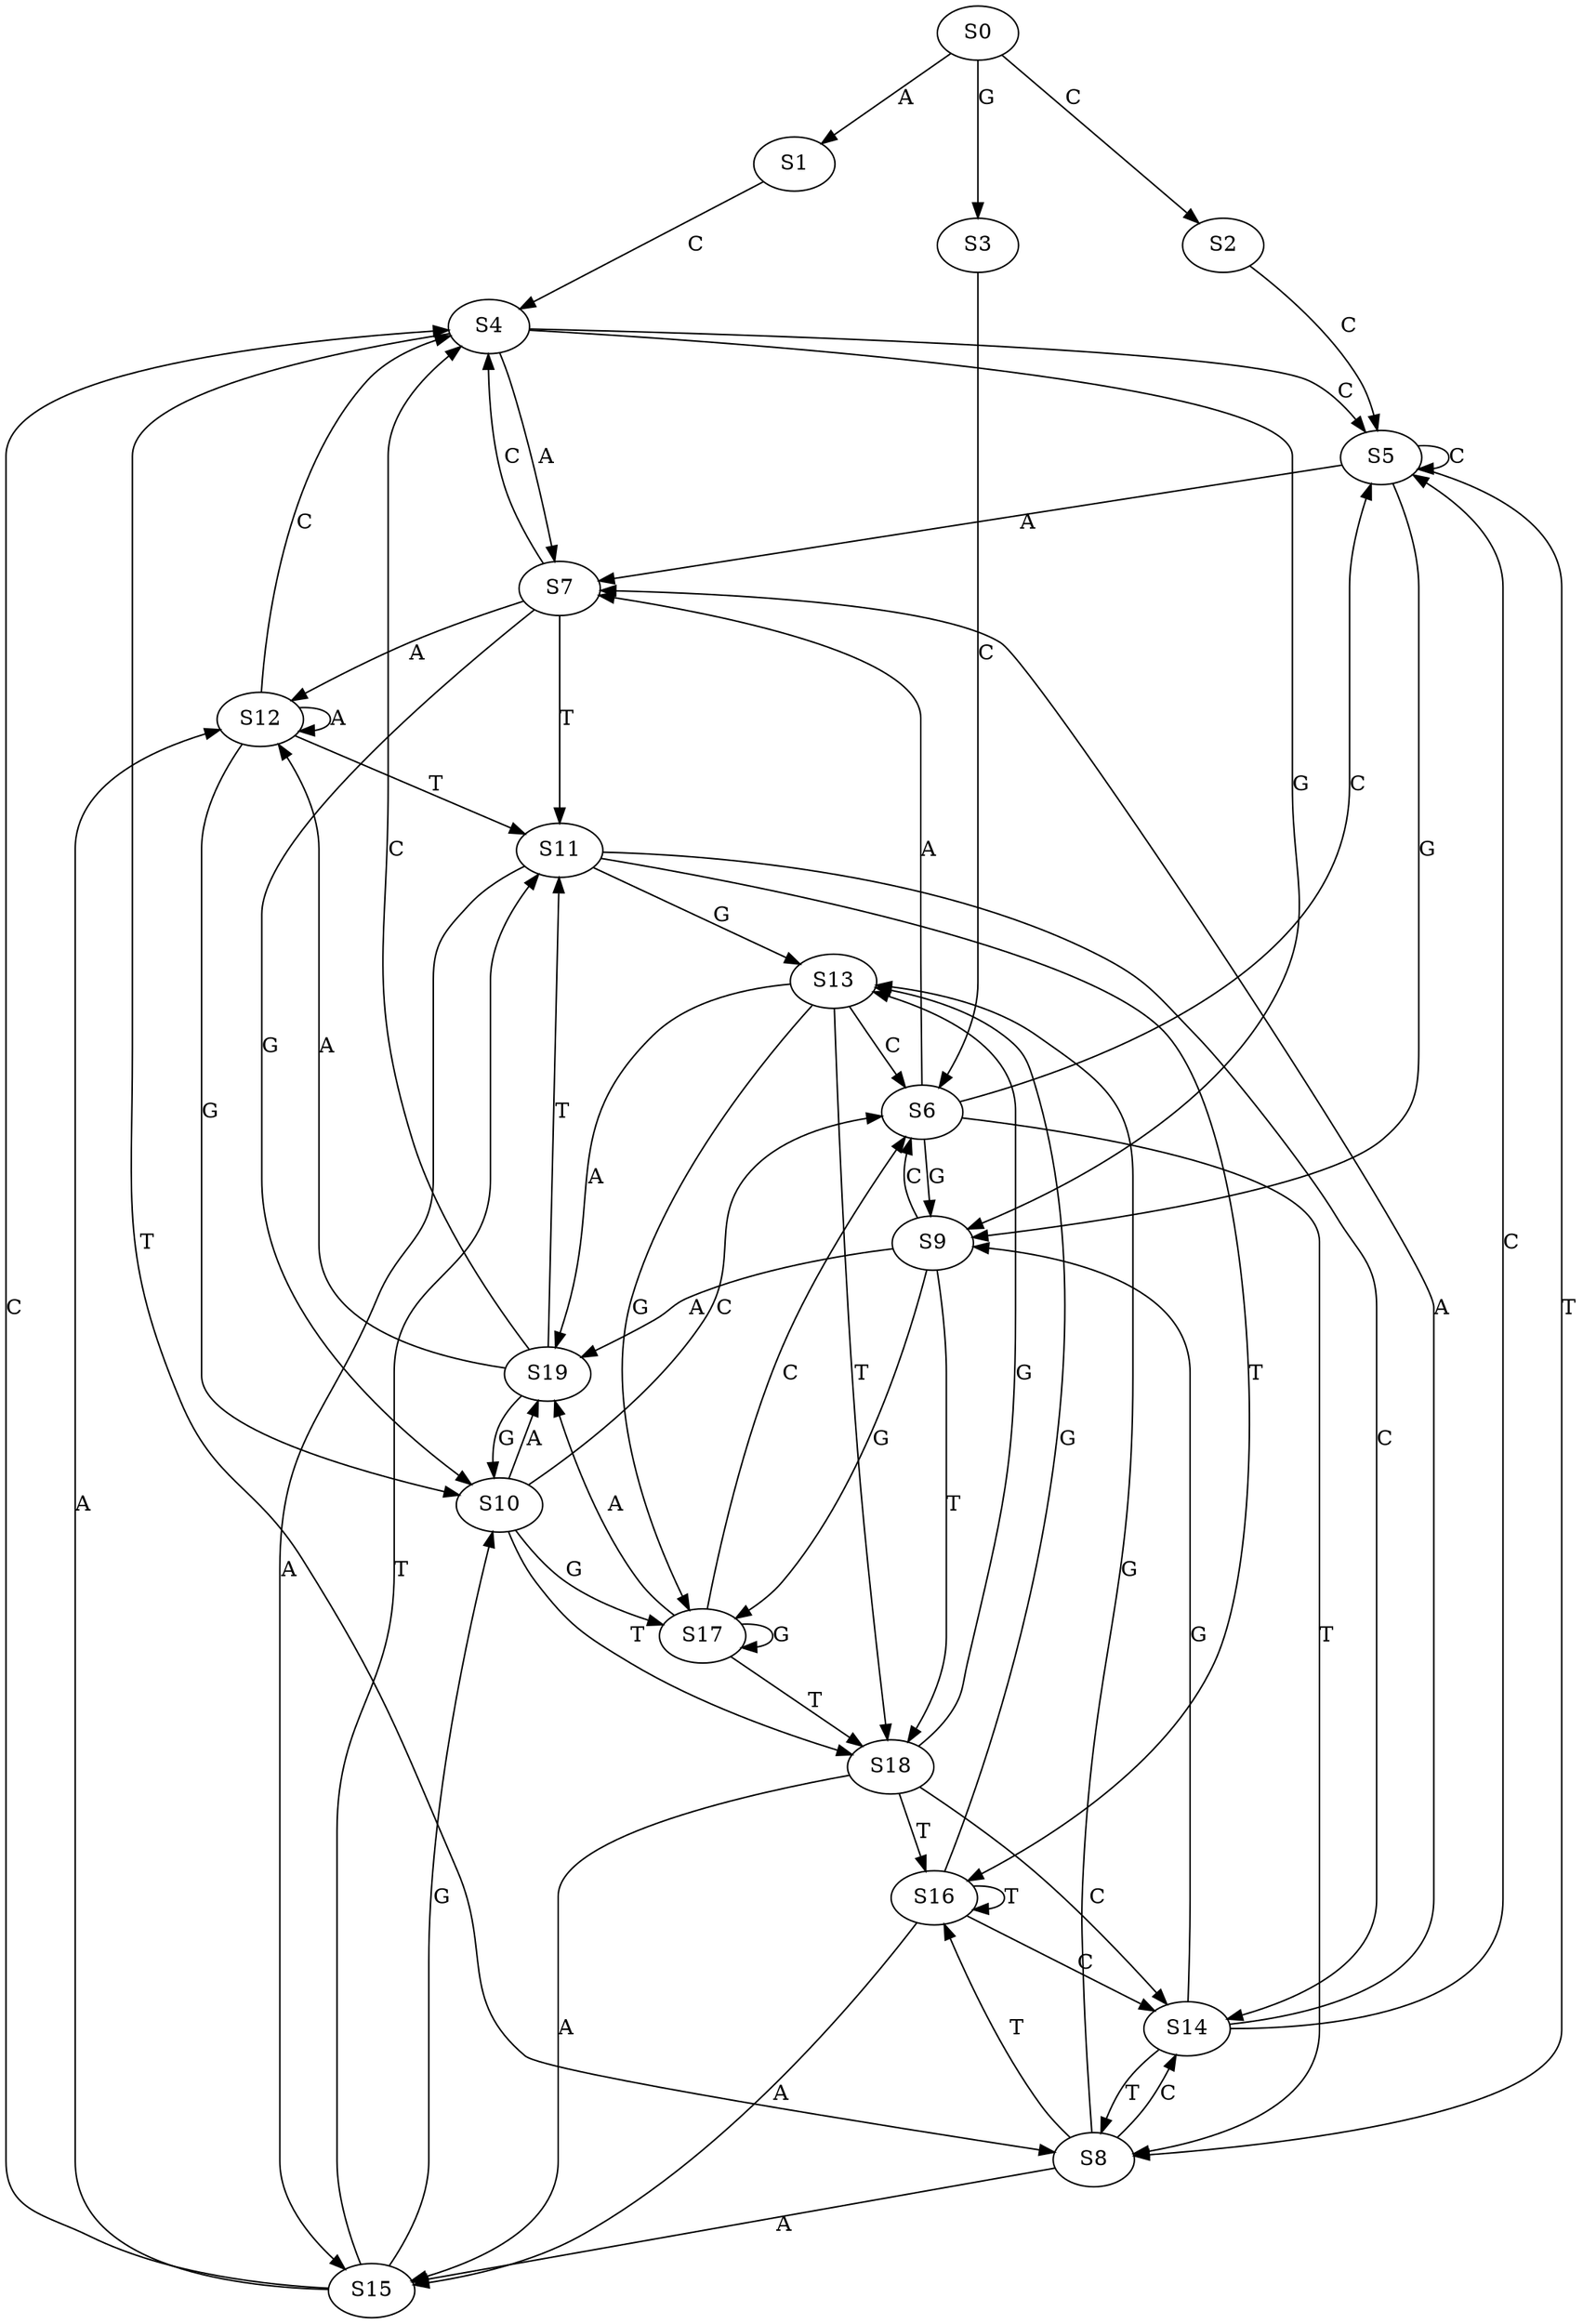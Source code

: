 strict digraph  {
	S0 -> S1 [ label = A ];
	S0 -> S2 [ label = C ];
	S0 -> S3 [ label = G ];
	S1 -> S4 [ label = C ];
	S2 -> S5 [ label = C ];
	S3 -> S6 [ label = C ];
	S4 -> S7 [ label = A ];
	S4 -> S8 [ label = T ];
	S4 -> S5 [ label = C ];
	S4 -> S9 [ label = G ];
	S5 -> S9 [ label = G ];
	S5 -> S5 [ label = C ];
	S5 -> S7 [ label = A ];
	S5 -> S8 [ label = T ];
	S6 -> S5 [ label = C ];
	S6 -> S8 [ label = T ];
	S6 -> S9 [ label = G ];
	S6 -> S7 [ label = A ];
	S7 -> S10 [ label = G ];
	S7 -> S11 [ label = T ];
	S7 -> S4 [ label = C ];
	S7 -> S12 [ label = A ];
	S8 -> S13 [ label = G ];
	S8 -> S14 [ label = C ];
	S8 -> S15 [ label = A ];
	S8 -> S16 [ label = T ];
	S9 -> S17 [ label = G ];
	S9 -> S18 [ label = T ];
	S9 -> S19 [ label = A ];
	S9 -> S6 [ label = C ];
	S10 -> S18 [ label = T ];
	S10 -> S17 [ label = G ];
	S10 -> S19 [ label = A ];
	S10 -> S6 [ label = C ];
	S11 -> S15 [ label = A ];
	S11 -> S14 [ label = C ];
	S11 -> S16 [ label = T ];
	S11 -> S13 [ label = G ];
	S12 -> S11 [ label = T ];
	S12 -> S4 [ label = C ];
	S12 -> S10 [ label = G ];
	S12 -> S12 [ label = A ];
	S13 -> S19 [ label = A ];
	S13 -> S18 [ label = T ];
	S13 -> S6 [ label = C ];
	S13 -> S17 [ label = G ];
	S14 -> S8 [ label = T ];
	S14 -> S9 [ label = G ];
	S14 -> S5 [ label = C ];
	S14 -> S7 [ label = A ];
	S15 -> S10 [ label = G ];
	S15 -> S11 [ label = T ];
	S15 -> S12 [ label = A ];
	S15 -> S4 [ label = C ];
	S16 -> S14 [ label = C ];
	S16 -> S13 [ label = G ];
	S16 -> S15 [ label = A ];
	S16 -> S16 [ label = T ];
	S17 -> S19 [ label = A ];
	S17 -> S18 [ label = T ];
	S17 -> S17 [ label = G ];
	S17 -> S6 [ label = C ];
	S18 -> S15 [ label = A ];
	S18 -> S14 [ label = C ];
	S18 -> S13 [ label = G ];
	S18 -> S16 [ label = T ];
	S19 -> S10 [ label = G ];
	S19 -> S12 [ label = A ];
	S19 -> S4 [ label = C ];
	S19 -> S11 [ label = T ];
}
